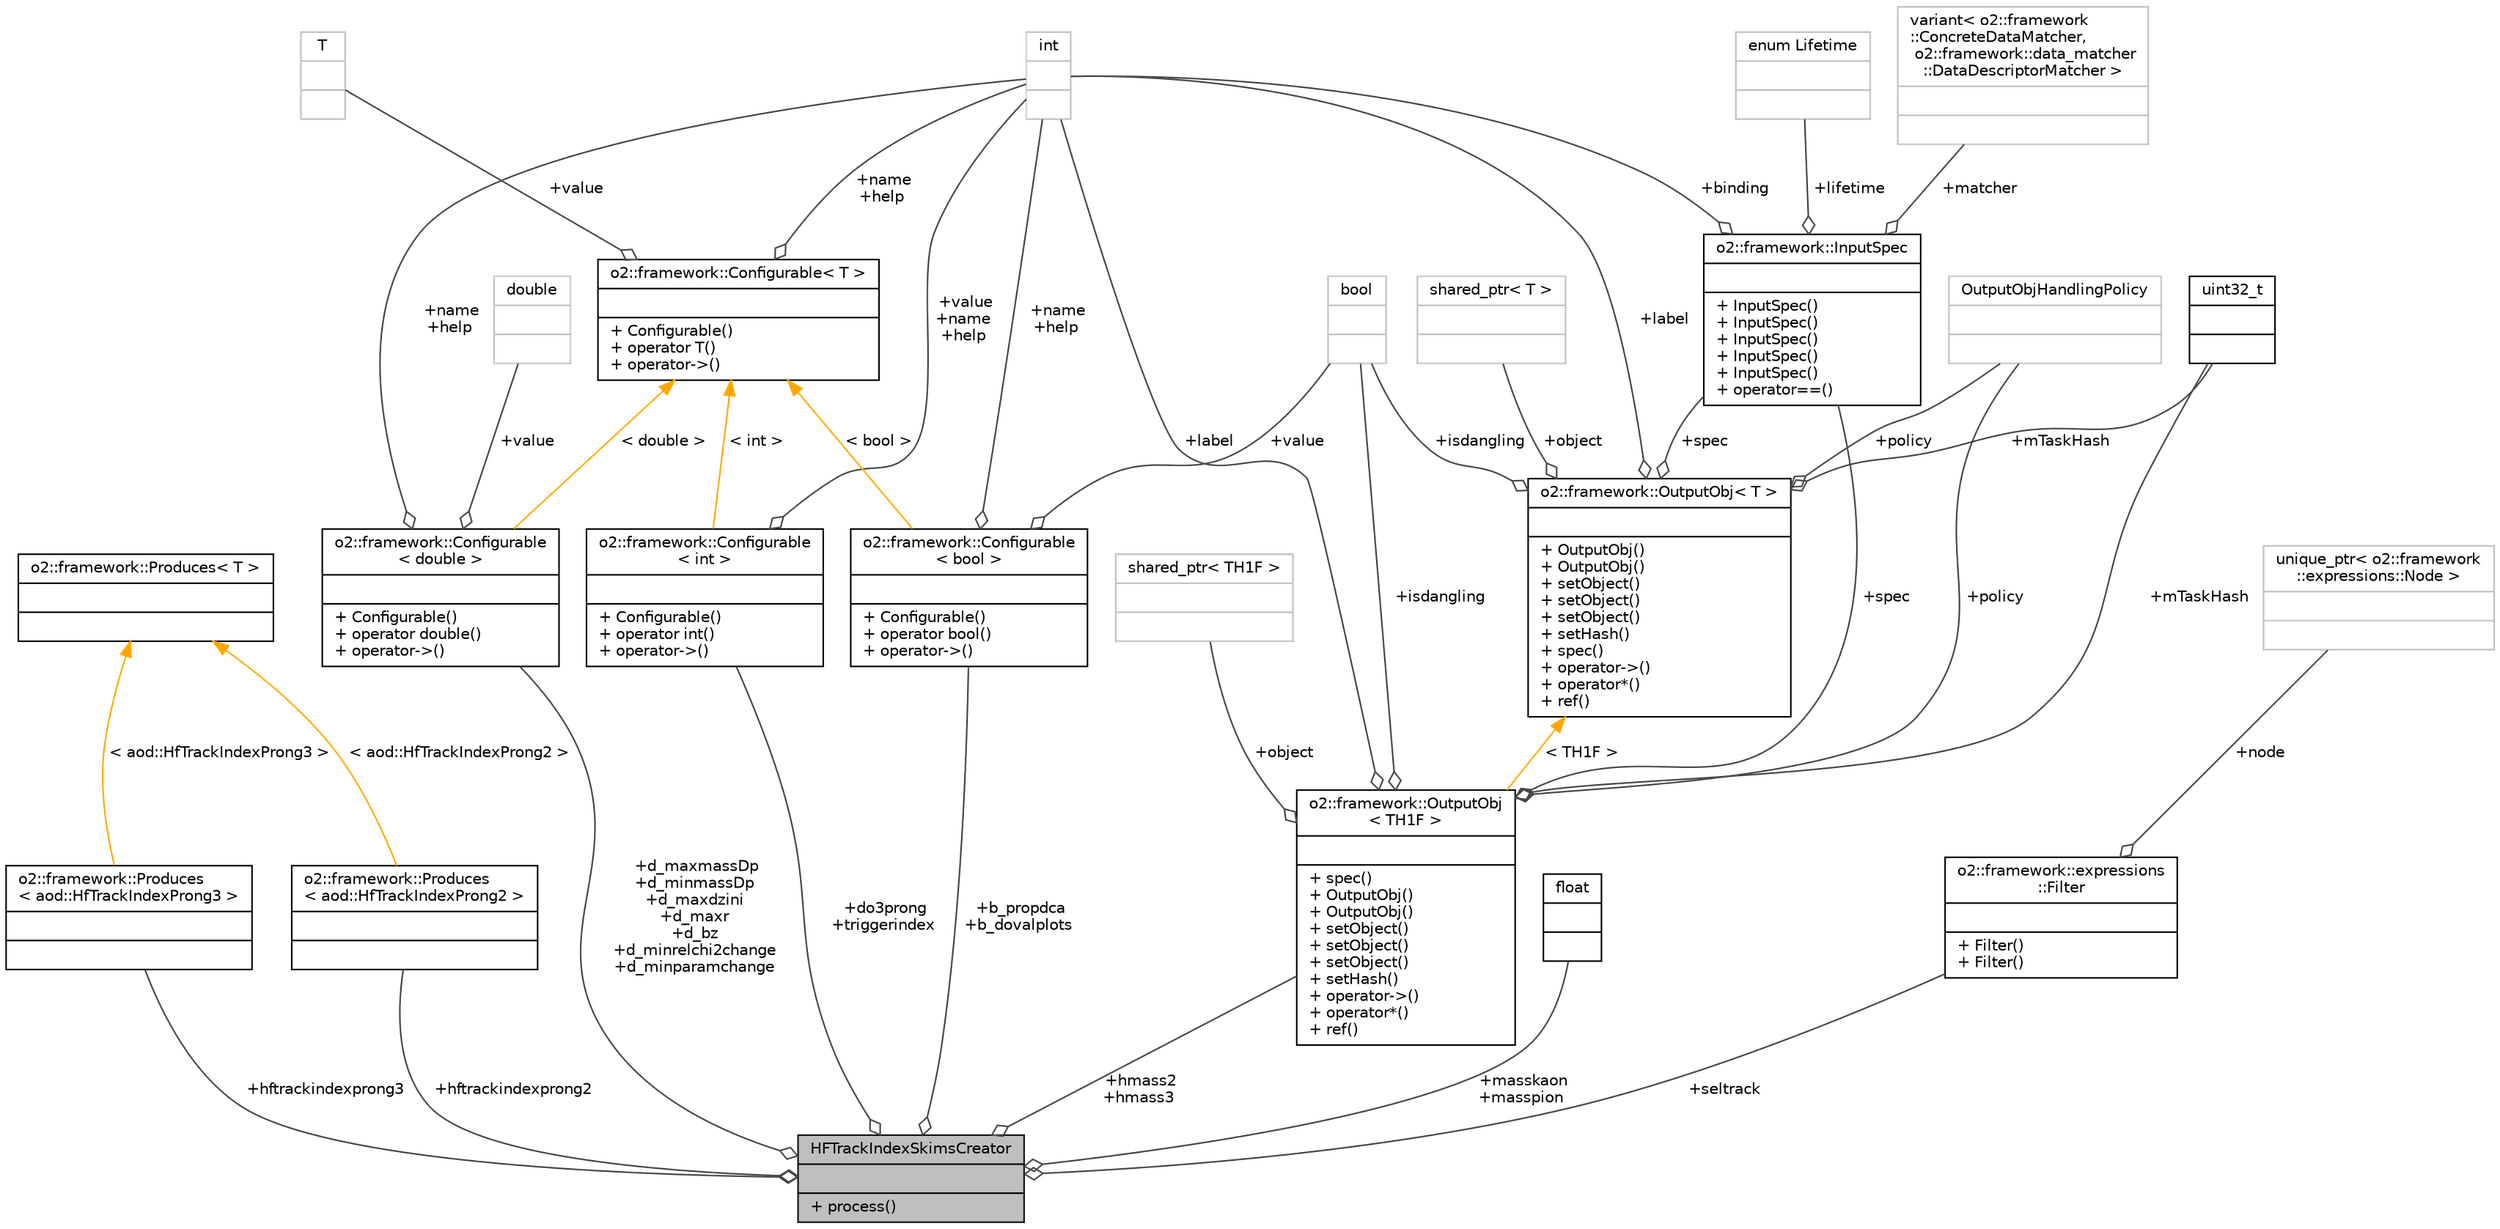 digraph "HFTrackIndexSkimsCreator"
{
 // INTERACTIVE_SVG=YES
  bgcolor="transparent";
  edge [fontname="Helvetica",fontsize="10",labelfontname="Helvetica",labelfontsize="10"];
  node [fontname="Helvetica",fontsize="10",shape=record];
  Node1 [label="{HFTrackIndexSkimsCreator\n||+ process()\l}",height=0.2,width=0.4,color="black", fillcolor="grey75", style="filled", fontcolor="black"];
  Node2 -> Node1 [color="grey25",fontsize="10",style="solid",label=" +hftrackindexprong2" ,arrowhead="odiamond",fontname="Helvetica"];
  Node2 [label="{o2::framework::Produces\l\< aod::HfTrackIndexProng2 \>\n||}",height=0.2,width=0.4,color="black",URL="$d6/d86/structo2_1_1framework_1_1Produces.html"];
  Node3 -> Node2 [dir="back",color="orange",fontsize="10",style="solid",label=" \< aod::HfTrackIndexProng2 \>" ,fontname="Helvetica"];
  Node3 [label="{o2::framework::Produces\< T \>\n||}",height=0.2,width=0.4,color="black",URL="$d6/d86/structo2_1_1framework_1_1Produces.html"];
  Node4 -> Node1 [color="grey25",fontsize="10",style="solid",label=" +d_maxmassDp\n+d_minmassDp\n+d_maxdzini\n+d_maxr\n+d_bz\n+d_minrelchi2change\n+d_minparamchange" ,arrowhead="odiamond",fontname="Helvetica"];
  Node4 [label="{o2::framework::Configurable\l\< double \>\n||+ Configurable()\l+ operator double()\l+ operator-\>()\l}",height=0.2,width=0.4,color="black",URL="$d8/d71/structo2_1_1framework_1_1Configurable.html"];
  Node5 -> Node4 [color="grey25",fontsize="10",style="solid",label=" +value" ,arrowhead="odiamond",fontname="Helvetica"];
  Node5 [label="{double\n||}",height=0.2,width=0.4,color="grey75"];
  Node6 -> Node4 [color="grey25",fontsize="10",style="solid",label=" +name\n+help" ,arrowhead="odiamond",fontname="Helvetica"];
  Node6 [label="{int\n||}",height=0.2,width=0.4,color="grey75"];
  Node7 -> Node4 [dir="back",color="orange",fontsize="10",style="solid",label=" \< double \>" ,fontname="Helvetica"];
  Node7 [label="{o2::framework::Configurable\< T \>\n||+ Configurable()\l+ operator T()\l+ operator-\>()\l}",height=0.2,width=0.4,color="black",URL="$d8/d71/structo2_1_1framework_1_1Configurable.html"];
  Node6 -> Node7 [color="grey25",fontsize="10",style="solid",label=" +name\n+help" ,arrowhead="odiamond",fontname="Helvetica"];
  Node8 -> Node7 [color="grey25",fontsize="10",style="solid",label=" +value" ,arrowhead="odiamond",fontname="Helvetica"];
  Node8 [label="{T\n||}",height=0.2,width=0.4,color="grey75"];
  Node9 -> Node1 [color="grey25",fontsize="10",style="solid",label=" +do3prong\n+triggerindex" ,arrowhead="odiamond",fontname="Helvetica"];
  Node9 [label="{o2::framework::Configurable\l\< int \>\n||+ Configurable()\l+ operator int()\l+ operator-\>()\l}",height=0.2,width=0.4,color="black",URL="$d8/d71/structo2_1_1framework_1_1Configurable.html"];
  Node6 -> Node9 [color="grey25",fontsize="10",style="solid",label=" +value\n+name\n+help" ,arrowhead="odiamond",fontname="Helvetica"];
  Node7 -> Node9 [dir="back",color="orange",fontsize="10",style="solid",label=" \< int \>" ,fontname="Helvetica"];
  Node10 -> Node1 [color="grey25",fontsize="10",style="solid",label=" +b_propdca\n+b_dovalplots" ,arrowhead="odiamond",fontname="Helvetica"];
  Node10 [label="{o2::framework::Configurable\l\< bool \>\n||+ Configurable()\l+ operator bool()\l+ operator-\>()\l}",height=0.2,width=0.4,color="black",URL="$d8/d71/structo2_1_1framework_1_1Configurable.html"];
  Node6 -> Node10 [color="grey25",fontsize="10",style="solid",label=" +name\n+help" ,arrowhead="odiamond",fontname="Helvetica"];
  Node11 -> Node10 [color="grey25",fontsize="10",style="solid",label=" +value" ,arrowhead="odiamond",fontname="Helvetica"];
  Node11 [label="{bool\n||}",height=0.2,width=0.4,color="grey75"];
  Node7 -> Node10 [dir="back",color="orange",fontsize="10",style="solid",label=" \< bool \>" ,fontname="Helvetica"];
  Node12 -> Node1 [color="grey25",fontsize="10",style="solid",label=" +masskaon\n+masspion" ,arrowhead="odiamond",fontname="Helvetica"];
  Node12 [label="{float\n||}",height=0.2,width=0.4,color="black",URL="$d4/dc3/classfloat.html"];
  Node13 -> Node1 [color="grey25",fontsize="10",style="solid",label=" +hmass2\n+hmass3" ,arrowhead="odiamond",fontname="Helvetica"];
  Node13 [label="{o2::framework::OutputObj\l\< TH1F \>\n||+ spec()\l+ OutputObj()\l+ OutputObj()\l+ setObject()\l+ setObject()\l+ setObject()\l+ setHash()\l+ operator-\>()\l+ operator*()\l+ ref()\l}",height=0.2,width=0.4,color="black",URL="$d4/d79/structo2_1_1framework_1_1OutputObj.html"];
  Node14 -> Node13 [color="grey25",fontsize="10",style="solid",label=" +policy" ,arrowhead="odiamond",fontname="Helvetica"];
  Node14 [label="{OutputObjHandlingPolicy\n||}",height=0.2,width=0.4,color="grey75"];
  Node15 -> Node13 [color="grey25",fontsize="10",style="solid",label=" +mTaskHash" ,arrowhead="odiamond",fontname="Helvetica"];
  Node15 [label="{uint32_t\n||}",height=0.2,width=0.4,color="black",URL="$d3/d87/classuint32__t.html"];
  Node6 -> Node13 [color="grey25",fontsize="10",style="solid",label=" +label" ,arrowhead="odiamond",fontname="Helvetica"];
  Node11 -> Node13 [color="grey25",fontsize="10",style="solid",label=" +isdangling" ,arrowhead="odiamond",fontname="Helvetica"];
  Node16 -> Node13 [color="grey25",fontsize="10",style="solid",label=" +spec" ,arrowhead="odiamond",fontname="Helvetica"];
  Node16 [label="{o2::framework::InputSpec\n||+ InputSpec()\l+ InputSpec()\l+ InputSpec()\l+ InputSpec()\l+ InputSpec()\l+ operator==()\l}",height=0.2,width=0.4,color="black",URL="$da/d96/structo2_1_1framework_1_1InputSpec.html"];
  Node17 -> Node16 [color="grey25",fontsize="10",style="solid",label=" +lifetime" ,arrowhead="odiamond",fontname="Helvetica"];
  Node17 [label="{enum Lifetime\n||}",height=0.2,width=0.4,color="grey75"];
  Node18 -> Node16 [color="grey25",fontsize="10",style="solid",label=" +matcher" ,arrowhead="odiamond",fontname="Helvetica"];
  Node18 [label="{variant\< o2::framework\l::ConcreteDataMatcher,\l o2::framework::data_matcher\l::DataDescriptorMatcher \>\n||}",height=0.2,width=0.4,color="grey75"];
  Node6 -> Node16 [color="grey25",fontsize="10",style="solid",label=" +binding" ,arrowhead="odiamond",fontname="Helvetica"];
  Node19 -> Node13 [color="grey25",fontsize="10",style="solid",label=" +object" ,arrowhead="odiamond",fontname="Helvetica"];
  Node19 [label="{shared_ptr\< TH1F \>\n||}",height=0.2,width=0.4,color="grey75"];
  Node20 -> Node13 [dir="back",color="orange",fontsize="10",style="solid",label=" \< TH1F \>" ,fontname="Helvetica"];
  Node20 [label="{o2::framework::OutputObj\< T \>\n||+ OutputObj()\l+ OutputObj()\l+ setObject()\l+ setObject()\l+ setObject()\l+ setHash()\l+ spec()\l+ operator-\>()\l+ operator*()\l+ ref()\l}",height=0.2,width=0.4,color="black",URL="$d4/d79/structo2_1_1framework_1_1OutputObj.html"];
  Node15 -> Node20 [color="grey25",fontsize="10",style="solid",label=" +mTaskHash" ,arrowhead="odiamond",fontname="Helvetica"];
  Node14 -> Node20 [color="grey25",fontsize="10",style="solid",label=" +policy" ,arrowhead="odiamond",fontname="Helvetica"];
  Node6 -> Node20 [color="grey25",fontsize="10",style="solid",label=" +label" ,arrowhead="odiamond",fontname="Helvetica"];
  Node21 -> Node20 [color="grey25",fontsize="10",style="solid",label=" +object" ,arrowhead="odiamond",fontname="Helvetica"];
  Node21 [label="{shared_ptr\< T \>\n||}",height=0.2,width=0.4,color="grey75"];
  Node11 -> Node20 [color="grey25",fontsize="10",style="solid",label=" +isdangling" ,arrowhead="odiamond",fontname="Helvetica"];
  Node16 -> Node20 [color="grey25",fontsize="10",style="solid",label=" +spec" ,arrowhead="odiamond",fontname="Helvetica"];
  Node22 -> Node1 [color="grey25",fontsize="10",style="solid",label=" +seltrack" ,arrowhead="odiamond",fontname="Helvetica"];
  Node22 [label="{o2::framework::expressions\l::Filter\n||+ Filter()\l+ Filter()\l}",height=0.2,width=0.4,color="black",URL="$d1/d9a/structo2_1_1framework_1_1expressions_1_1Filter.html",tooltip="A struct, containing the root of the expression tree. "];
  Node23 -> Node22 [color="grey25",fontsize="10",style="solid",label=" +node" ,arrowhead="odiamond",fontname="Helvetica"];
  Node23 [label="{unique_ptr\< o2::framework\l::expressions::Node \>\n||}",height=0.2,width=0.4,color="grey75"];
  Node24 -> Node1 [color="grey25",fontsize="10",style="solid",label=" +hftrackindexprong3" ,arrowhead="odiamond",fontname="Helvetica"];
  Node24 [label="{o2::framework::Produces\l\< aod::HfTrackIndexProng3 \>\n||}",height=0.2,width=0.4,color="black",URL="$d6/d86/structo2_1_1framework_1_1Produces.html"];
  Node3 -> Node24 [dir="back",color="orange",fontsize="10",style="solid",label=" \< aod::HfTrackIndexProng3 \>" ,fontname="Helvetica"];
}
